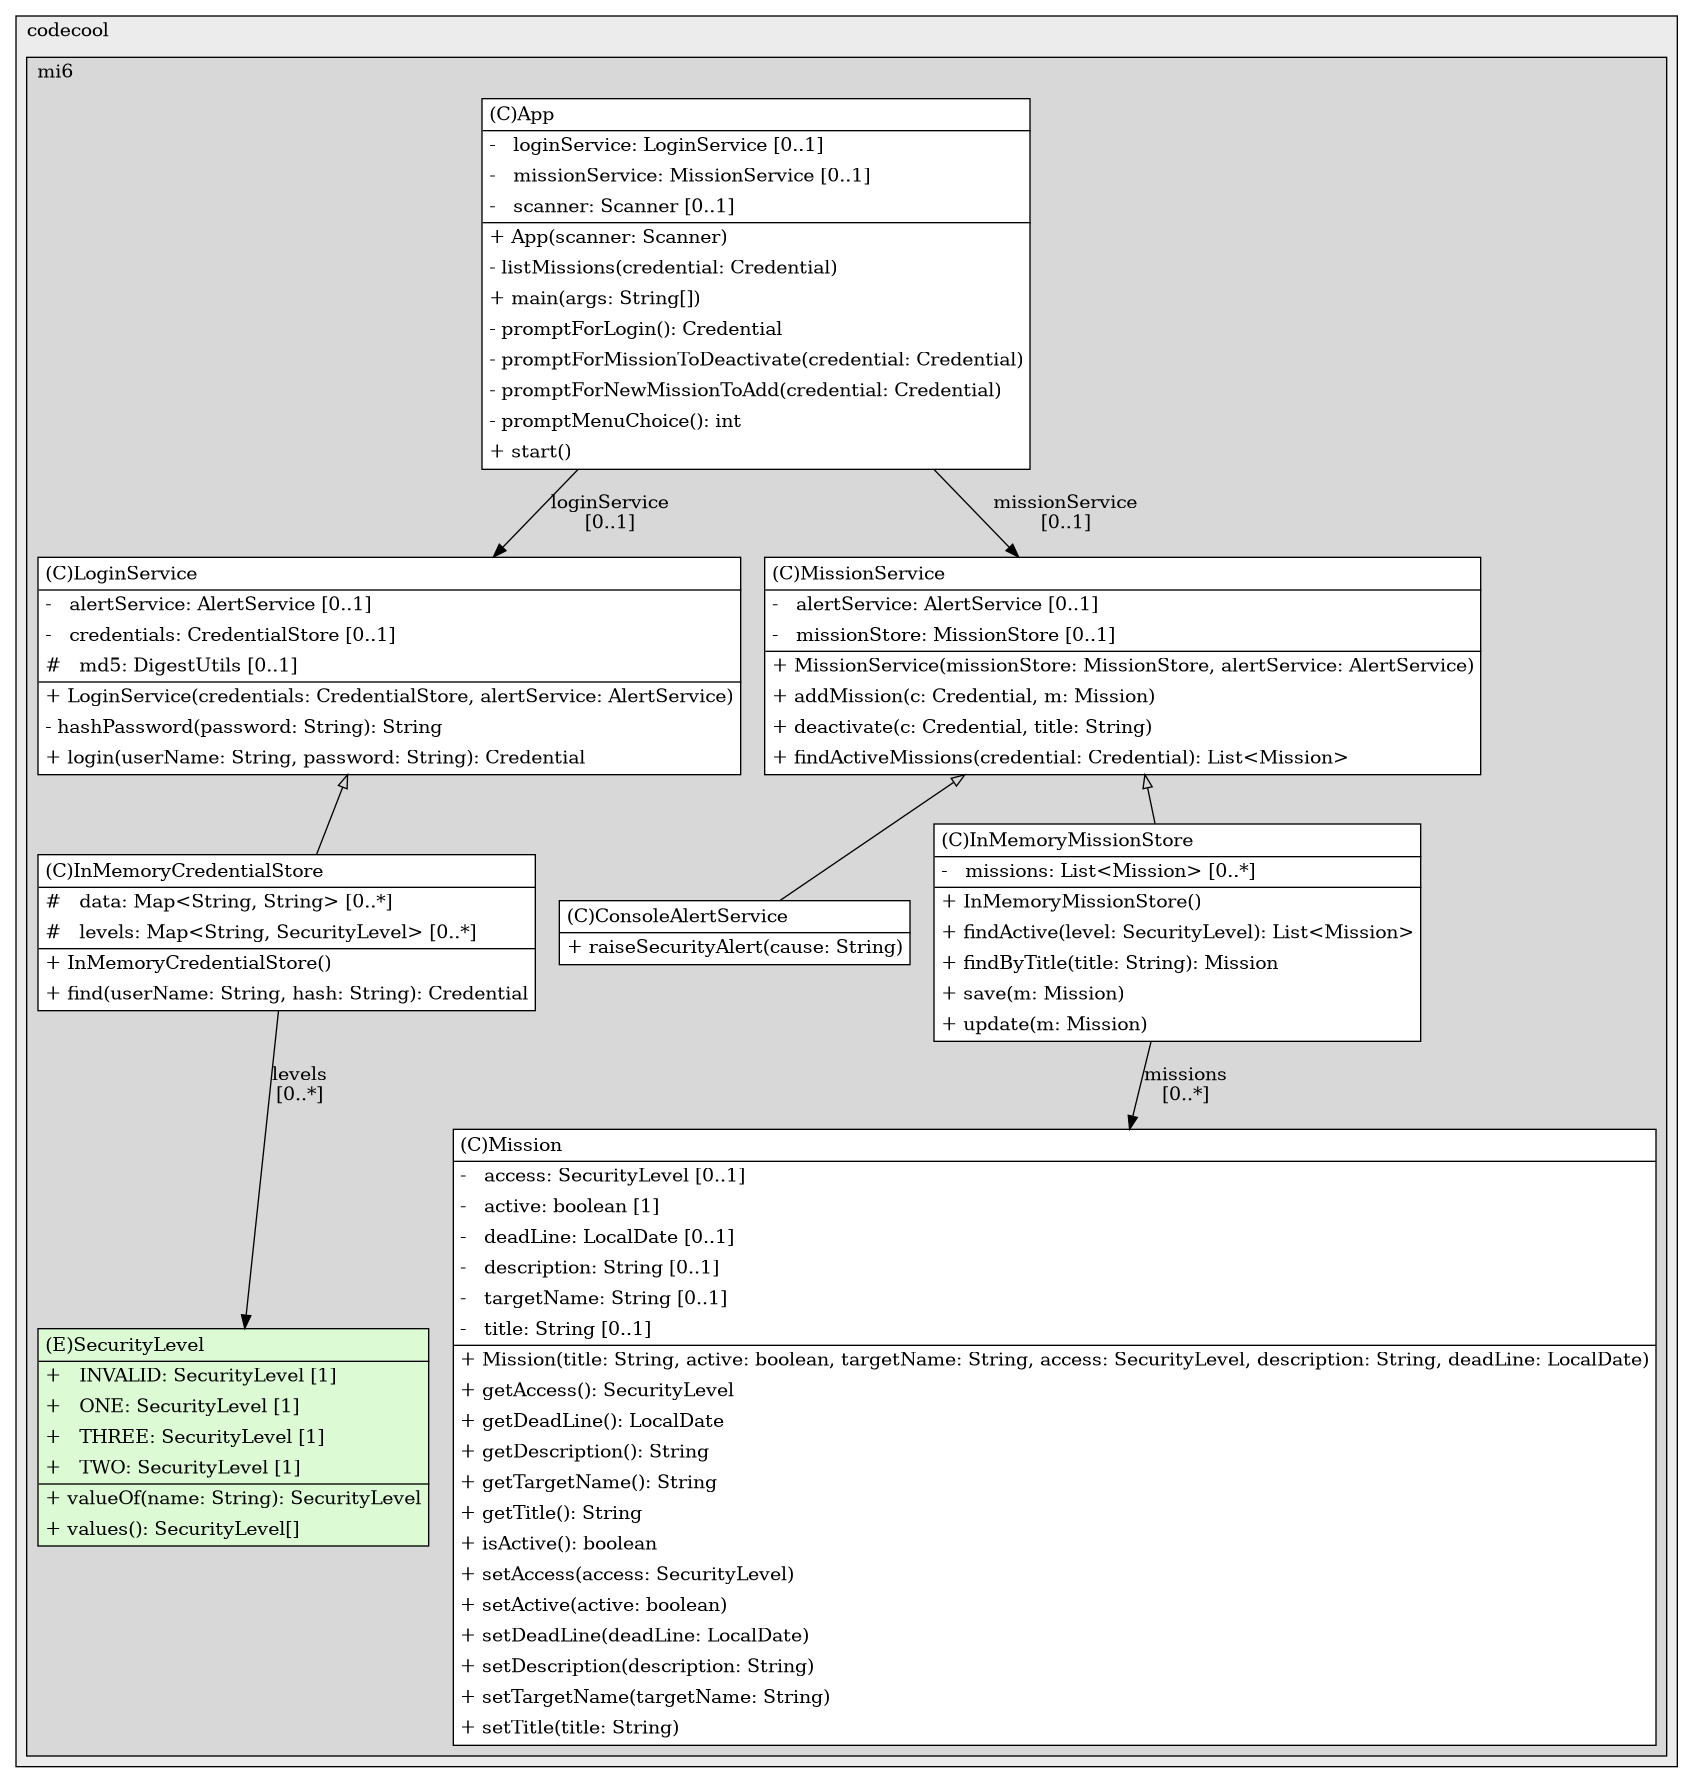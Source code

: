@startuml

/' diagram meta data start
config=StructureConfiguration;
{
  "projectClassification": {
    "searchMode": "OpenProject", // OpenProject, AllProjects
    "includedProjects": "",
    "pathEndKeywords": "*.impl",
    "isClientPath": "",
    "isClientName": "",
    "isTestPath": "",
    "isTestName": "",
    "isMappingPath": "",
    "isMappingName": "",
    "isDataAccessPath": "",
    "isDataAccessName": "",
    "isDataStructurePath": "",
    "isDataStructureName": "",
    "isInterfaceStructuresPath": "",
    "isInterfaceStructuresName": "",
    "isEntryPointPath": "",
    "isEntryPointName": ""
  },
  "graphRestriction": {
    "classPackageExcludeFilter": "",
    "classPackageIncludeFilter": "",
    "classNameExcludeFilter": "",
    "classNameIncludeFilter": "",
    "methodNameExcludeFilter": "",
    "methodNameIncludeFilter": "",
    "removeByInheritance": "", // inheritance/annotation based filtering is done in a second step
    "removeByAnnotation": "",
    "removeByClassPackage": "", // cleanup the graph after inheritance/annotation based filtering is done
    "removeByClassName": "",
    "cutMappings": false,
    "cutEnum": false,
    "cutTests": true,
    "cutClient": true,
    "cutDataAccess": false,
    "cutInterfaceStructures": false,
    "cutDataStructures": false,
    "cutGetterAndSetter": false,
    "cutConstructors": false
  },
  "graphTraversal": {
    "forwardDepth": 3,
    "backwardDepth": 3,
    "classPackageExcludeFilter": "",
    "classPackageIncludeFilter": "",
    "classNameExcludeFilter": "",
    "classNameIncludeFilter": "",
    "methodNameExcludeFilter": "",
    "methodNameIncludeFilter": "",
    "hideMappings": false,
    "hideDataStructures": false,
    "hidePrivateMethods": true,
    "hideInterfaceCalls": true, // indirection: implementation -> interface (is hidden) -> implementation
    "onlyShowApplicationEntryPoints": false // root node is included
  },
  "details": {
    "aggregation": "GroupByClass", // ByClass, GroupByClass, None
    "showClassGenericTypes": true,
    "showMethods": true,
    "showMethodParameterNames": true,
    "showMethodParameterTypes": true,
    "showMethodReturnType": true,
    "showPackageLevels": 2,
    "showDetailedClassStructure": true
  },
  "rootClass": "com.codecool.mi6.App"
}
diagram meta data end '/



digraph g {
    rankdir="TB"
    splines=polyline
    

'nodes 
subgraph cluster_867524938 { 
   	label=codecool
	labeljust=l
	fillcolor="#ececec"
	style=filled
   
   subgraph cluster_1407640290 { 
   	label=mi6
	labeljust=l
	fillcolor="#d8d8d8"
	style=filled
   
   App1939028433[
	label=<<TABLE BORDER="1" CELLBORDER="0" CELLPADDING="4" CELLSPACING="0">
<TR><TD ALIGN="LEFT" >(C)App</TD></TR>
<HR/>
<TR><TD ALIGN="LEFT" >-   loginService: LoginService [0..1]</TD></TR>
<TR><TD ALIGN="LEFT" >-   missionService: MissionService [0..1]</TD></TR>
<TR><TD ALIGN="LEFT" >-   scanner: Scanner [0..1]</TD></TR>
<HR/>
<TR><TD ALIGN="LEFT" >+ App(scanner: Scanner)</TD></TR>
<TR><TD ALIGN="LEFT" >- listMissions(credential: Credential)</TD></TR>
<TR><TD ALIGN="LEFT" >+ main(args: String[])</TD></TR>
<TR><TD ALIGN="LEFT" >- promptForLogin(): Credential</TD></TR>
<TR><TD ALIGN="LEFT" >- promptForMissionToDeactivate(credential: Credential)</TD></TR>
<TR><TD ALIGN="LEFT" >- promptForNewMissionToAdd(credential: Credential)</TD></TR>
<TR><TD ALIGN="LEFT" >- promptMenuChoice(): int</TD></TR>
<TR><TD ALIGN="LEFT" >+ start()</TD></TR>
</TABLE>>
	style=filled
	margin=0
	shape=plaintext
	fillcolor="#FFFFFF"
];

ConsoleAlertService1250869565[
	label=<<TABLE BORDER="1" CELLBORDER="0" CELLPADDING="4" CELLSPACING="0">
<TR><TD ALIGN="LEFT" >(C)ConsoleAlertService</TD></TR>
<HR/>
<TR><TD ALIGN="LEFT" >+ raiseSecurityAlert(cause: String)</TD></TR>
</TABLE>>
	style=filled
	margin=0
	shape=plaintext
	fillcolor="#FFFFFF"
];

InMemoryCredentialStore1767014481[
	label=<<TABLE BORDER="1" CELLBORDER="0" CELLPADDING="4" CELLSPACING="0">
<TR><TD ALIGN="LEFT" >(C)InMemoryCredentialStore</TD></TR>
<HR/>
<TR><TD ALIGN="LEFT" >#   data: Map&lt;String, String&gt; [0..*]</TD></TR>
<TR><TD ALIGN="LEFT" >#   levels: Map&lt;String, SecurityLevel&gt; [0..*]</TD></TR>
<HR/>
<TR><TD ALIGN="LEFT" >+ InMemoryCredentialStore()</TD></TR>
<TR><TD ALIGN="LEFT" >+ find(userName: String, hash: String): Credential</TD></TR>
</TABLE>>
	style=filled
	margin=0
	shape=plaintext
	fillcolor="#FFFFFF"
];

InMemoryMissionStore1767014481[
	label=<<TABLE BORDER="1" CELLBORDER="0" CELLPADDING="4" CELLSPACING="0">
<TR><TD ALIGN="LEFT" >(C)InMemoryMissionStore</TD></TR>
<HR/>
<TR><TD ALIGN="LEFT" >-   missions: List&lt;Mission&gt; [0..*]</TD></TR>
<HR/>
<TR><TD ALIGN="LEFT" >+ InMemoryMissionStore()</TD></TR>
<TR><TD ALIGN="LEFT" >+ findActive(level: SecurityLevel): List&lt;Mission&gt;</TD></TR>
<TR><TD ALIGN="LEFT" >+ findByTitle(title: String): Mission</TD></TR>
<TR><TD ALIGN="LEFT" >+ save(m: Mission)</TD></TR>
<TR><TD ALIGN="LEFT" >+ update(m: Mission)</TD></TR>
</TABLE>>
	style=filled
	margin=0
	shape=plaintext
	fillcolor="#FFFFFF"
];

LoginService1250869565[
	label=<<TABLE BORDER="1" CELLBORDER="0" CELLPADDING="4" CELLSPACING="0">
<TR><TD ALIGN="LEFT" >(C)LoginService</TD></TR>
<HR/>
<TR><TD ALIGN="LEFT" >-   alertService: AlertService [0..1]</TD></TR>
<TR><TD ALIGN="LEFT" >-   credentials: CredentialStore [0..1]</TD></TR>
<TR><TD ALIGN="LEFT" >#   md5: DigestUtils [0..1]</TD></TR>
<HR/>
<TR><TD ALIGN="LEFT" >+ LoginService(credentials: CredentialStore, alertService: AlertService)</TD></TR>
<TR><TD ALIGN="LEFT" >- hashPassword(password: String): String</TD></TR>
<TR><TD ALIGN="LEFT" >+ login(userName: String, password: String): Credential</TD></TR>
</TABLE>>
	style=filled
	margin=0
	shape=plaintext
	fillcolor="#FFFFFF"
];

Mission1590281993[
	label=<<TABLE BORDER="1" CELLBORDER="0" CELLPADDING="4" CELLSPACING="0">
<TR><TD ALIGN="LEFT" >(C)Mission</TD></TR>
<HR/>
<TR><TD ALIGN="LEFT" >-   access: SecurityLevel [0..1]</TD></TR>
<TR><TD ALIGN="LEFT" >-   active: boolean [1]</TD></TR>
<TR><TD ALIGN="LEFT" >-   deadLine: LocalDate [0..1]</TD></TR>
<TR><TD ALIGN="LEFT" >-   description: String [0..1]</TD></TR>
<TR><TD ALIGN="LEFT" >-   targetName: String [0..1]</TD></TR>
<TR><TD ALIGN="LEFT" >-   title: String [0..1]</TD></TR>
<HR/>
<TR><TD ALIGN="LEFT" >+ Mission(title: String, active: boolean, targetName: String, access: SecurityLevel, description: String, deadLine: LocalDate)</TD></TR>
<TR><TD ALIGN="LEFT" >+ getAccess(): SecurityLevel</TD></TR>
<TR><TD ALIGN="LEFT" >+ getDeadLine(): LocalDate</TD></TR>
<TR><TD ALIGN="LEFT" >+ getDescription(): String</TD></TR>
<TR><TD ALIGN="LEFT" >+ getTargetName(): String</TD></TR>
<TR><TD ALIGN="LEFT" >+ getTitle(): String</TD></TR>
<TR><TD ALIGN="LEFT" >+ isActive(): boolean</TD></TR>
<TR><TD ALIGN="LEFT" >+ setAccess(access: SecurityLevel)</TD></TR>
<TR><TD ALIGN="LEFT" >+ setActive(active: boolean)</TD></TR>
<TR><TD ALIGN="LEFT" >+ setDeadLine(deadLine: LocalDate)</TD></TR>
<TR><TD ALIGN="LEFT" >+ setDescription(description: String)</TD></TR>
<TR><TD ALIGN="LEFT" >+ setTargetName(targetName: String)</TD></TR>
<TR><TD ALIGN="LEFT" >+ setTitle(title: String)</TD></TR>
</TABLE>>
	style=filled
	margin=0
	shape=plaintext
	fillcolor="#FFFFFF"
];

MissionService1250869565[
	label=<<TABLE BORDER="1" CELLBORDER="0" CELLPADDING="4" CELLSPACING="0">
<TR><TD ALIGN="LEFT" >(C)MissionService</TD></TR>
<HR/>
<TR><TD ALIGN="LEFT" >-   alertService: AlertService [0..1]</TD></TR>
<TR><TD ALIGN="LEFT" >-   missionStore: MissionStore [0..1]</TD></TR>
<HR/>
<TR><TD ALIGN="LEFT" >+ MissionService(missionStore: MissionStore, alertService: AlertService)</TD></TR>
<TR><TD ALIGN="LEFT" >+ addMission(c: Credential, m: Mission)</TD></TR>
<TR><TD ALIGN="LEFT" >+ deactivate(c: Credential, title: String)</TD></TR>
<TR><TD ALIGN="LEFT" >+ findActiveMissions(credential: Credential): List&lt;Mission&gt;</TD></TR>
</TABLE>>
	style=filled
	margin=0
	shape=plaintext
	fillcolor="#FFFFFF"
];

SecurityLevel1590281993[
	label=<<TABLE BORDER="1" CELLBORDER="0" CELLPADDING="4" CELLSPACING="0">
<TR><TD ALIGN="LEFT" >(E)SecurityLevel</TD></TR>
<HR/>
<TR><TD ALIGN="LEFT" >+   INVALID: SecurityLevel [1]</TD></TR>
<TR><TD ALIGN="LEFT" >+   ONE: SecurityLevel [1]</TD></TR>
<TR><TD ALIGN="LEFT" >+   THREE: SecurityLevel [1]</TD></TR>
<TR><TD ALIGN="LEFT" >+   TWO: SecurityLevel [1]</TD></TR>
<HR/>
<TR><TD ALIGN="LEFT" >+ valueOf(name: String): SecurityLevel</TD></TR>
<TR><TD ALIGN="LEFT" >+ values(): SecurityLevel[]</TD></TR>
</TABLE>>
	style=filled
	margin=0
	shape=plaintext
	fillcolor="#DCFBD5"
];
} 
} 

'edges    
App1939028433 -> LoginService1250869565[label="loginService
[0..1]"];
App1939028433 -> MissionService1250869565[label="missionService
[0..1]"];
InMemoryCredentialStore1767014481 -> SecurityLevel1590281993[label="levels
[0..*]"];
InMemoryMissionStore1767014481 -> Mission1590281993[label="missions
[0..*]"];
LoginService1250869565 -> InMemoryCredentialStore1767014481[arrowhead=none, arrowtail=empty, dir=both];
MissionService1250869565 -> ConsoleAlertService1250869565[arrowhead=none, arrowtail=empty, dir=both];
MissionService1250869565 -> InMemoryMissionStore1767014481[arrowhead=none, arrowtail=empty, dir=both];
    
}
@enduml